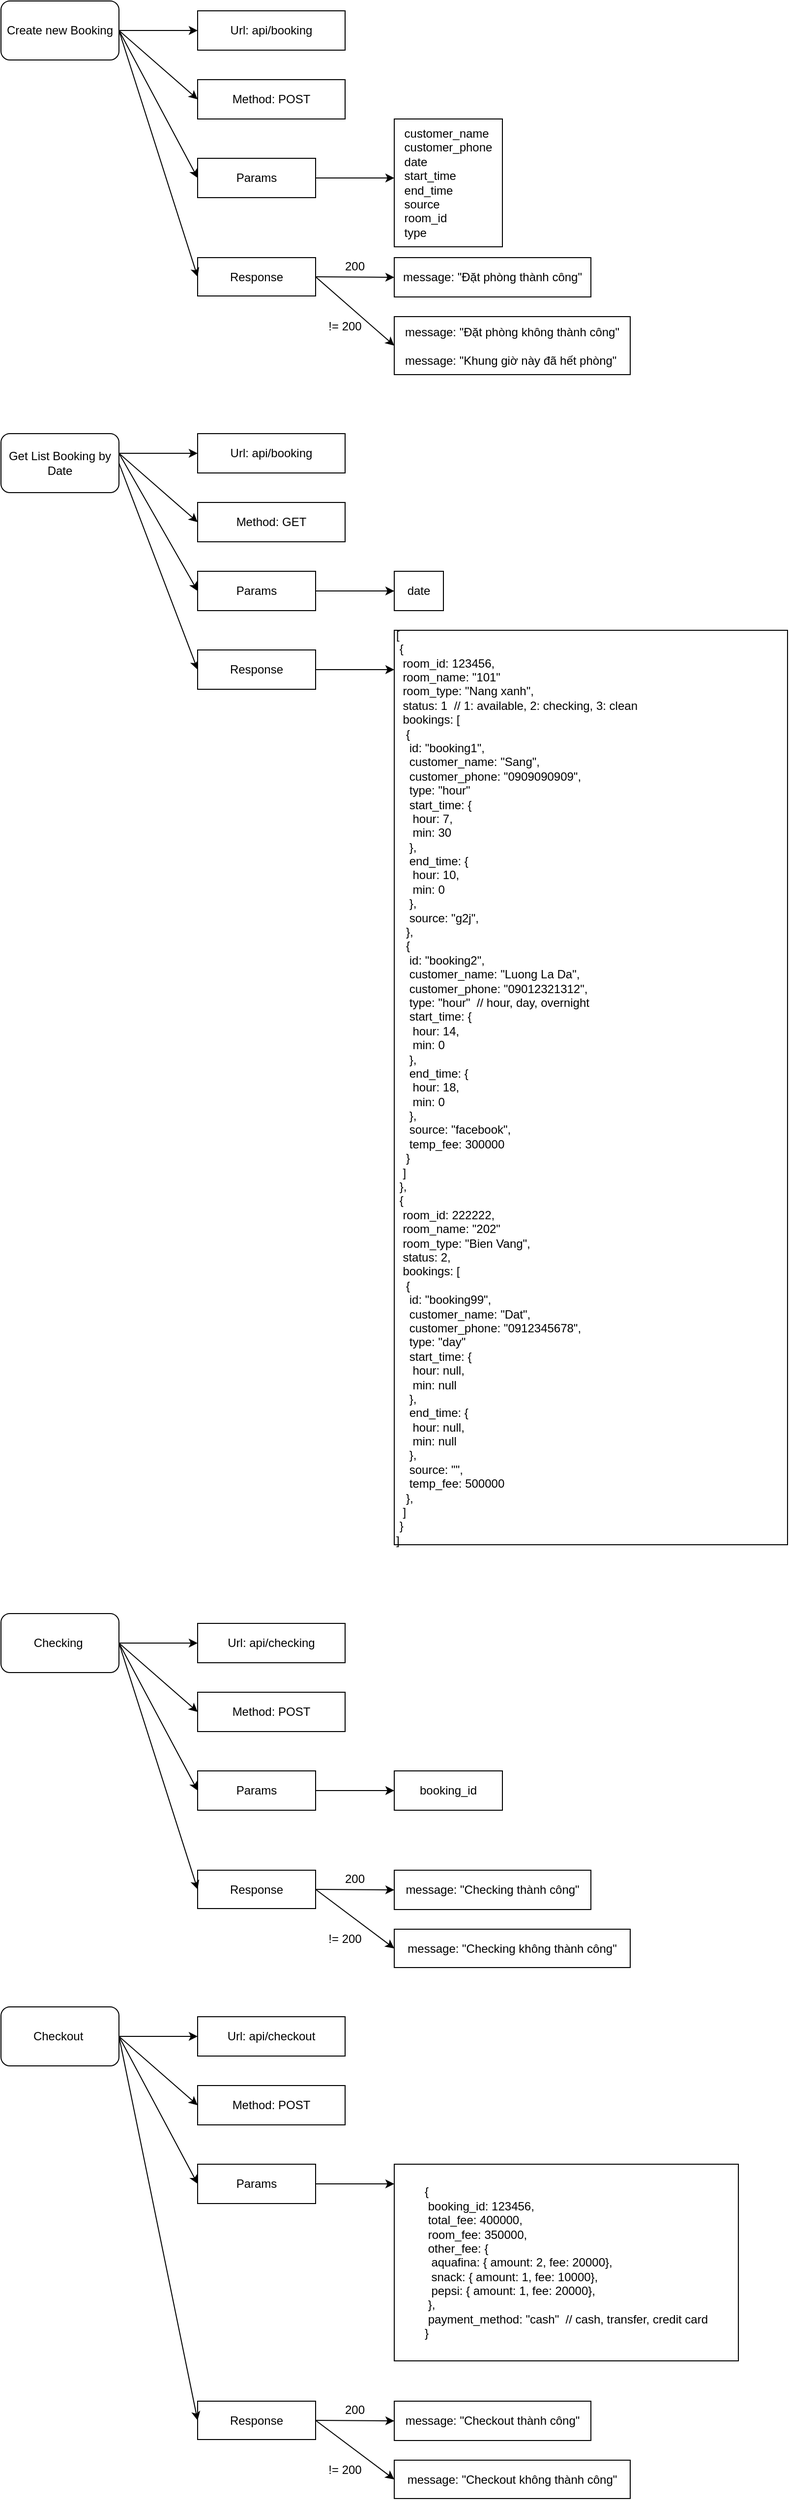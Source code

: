 <mxfile version="14.8.1" type="github">
  <diagram id="OeEtuY3XK8yWIjTcuCFp" name="Page-1">
    <mxGraphModel dx="1422" dy="762" grid="1" gridSize="10" guides="1" tooltips="1" connect="1" arrows="1" fold="1" page="1" pageScale="1" pageWidth="850" pageHeight="1100" math="0" shadow="0">
      <root>
        <mxCell id="0" />
        <mxCell id="1" parent="0" />
        <mxCell id="-FjoldNaI2Up81LqF_Sc-1" value="Create new Booking" style="rounded=1;whiteSpace=wrap;html=1;" vertex="1" parent="1">
          <mxGeometry x="40" y="40" width="120" height="60" as="geometry" />
        </mxCell>
        <mxCell id="-FjoldNaI2Up81LqF_Sc-4" value="&lt;div&gt;&lt;span&gt;Url: api/booking&lt;/span&gt;&lt;/div&gt;" style="rounded=0;whiteSpace=wrap;html=1;align=center;" vertex="1" parent="1">
          <mxGeometry x="240" y="50" width="150" height="40" as="geometry" />
        </mxCell>
        <mxCell id="-FjoldNaI2Up81LqF_Sc-5" value="&lt;div style=&quot;text-align: left&quot;&gt;&lt;span&gt;customer_name&lt;/span&gt;&lt;/div&gt;&lt;div style=&quot;text-align: left&quot;&gt;&lt;span&gt;customer_phone&lt;/span&gt;&lt;/div&gt;&lt;div style=&quot;text-align: left&quot;&gt;&lt;span&gt;date&lt;/span&gt;&lt;/div&gt;&lt;div style=&quot;text-align: left&quot;&gt;&lt;span&gt;start_time&lt;/span&gt;&lt;/div&gt;&lt;div style=&quot;text-align: left&quot;&gt;&lt;span&gt;end_time&lt;/span&gt;&lt;/div&gt;&lt;div style=&quot;text-align: left&quot;&gt;&lt;span&gt;source&lt;/span&gt;&lt;/div&gt;&lt;div style=&quot;text-align: left&quot;&gt;&lt;span&gt;room_id&lt;/span&gt;&lt;/div&gt;&lt;div style=&quot;text-align: left&quot;&gt;&lt;span&gt;type&lt;/span&gt;&lt;/div&gt;" style="rounded=0;whiteSpace=wrap;html=1;align=center;" vertex="1" parent="1">
          <mxGeometry x="440" y="160" width="110" height="130" as="geometry" />
        </mxCell>
        <mxCell id="-FjoldNaI2Up81LqF_Sc-8" value="" style="endArrow=classic;html=1;entryX=0;entryY=0.5;entryDx=0;entryDy=0;" edge="1" parent="1" target="-FjoldNaI2Up81LqF_Sc-4">
          <mxGeometry width="50" height="50" relative="1" as="geometry">
            <mxPoint x="160" y="70" as="sourcePoint" />
            <mxPoint x="210" y="20" as="targetPoint" />
          </mxGeometry>
        </mxCell>
        <mxCell id="-FjoldNaI2Up81LqF_Sc-9" value="" style="endArrow=classic;html=1;entryX=0;entryY=0.5;entryDx=0;entryDy=0;exitX=1;exitY=0.5;exitDx=0;exitDy=0;" edge="1" parent="1" source="-FjoldNaI2Up81LqF_Sc-1" target="-FjoldNaI2Up81LqF_Sc-10">
          <mxGeometry width="50" height="50" relative="1" as="geometry">
            <mxPoint x="160" y="189.5" as="sourcePoint" />
            <mxPoint x="240" y="189.5" as="targetPoint" />
          </mxGeometry>
        </mxCell>
        <mxCell id="-FjoldNaI2Up81LqF_Sc-10" value="Params" style="rounded=0;whiteSpace=wrap;html=1;" vertex="1" parent="1">
          <mxGeometry x="240" y="200" width="120" height="40" as="geometry" />
        </mxCell>
        <mxCell id="-FjoldNaI2Up81LqF_Sc-11" value="" style="endArrow=classic;html=1;exitX=1;exitY=0.5;exitDx=0;exitDy=0;" edge="1" source="-FjoldNaI2Up81LqF_Sc-10" parent="1">
          <mxGeometry width="50" height="50" relative="1" as="geometry">
            <mxPoint x="560" y="390" as="sourcePoint" />
            <mxPoint x="440" y="220" as="targetPoint" />
          </mxGeometry>
        </mxCell>
        <mxCell id="-FjoldNaI2Up81LqF_Sc-12" value="Response" style="rounded=0;whiteSpace=wrap;html=1;" vertex="1" parent="1">
          <mxGeometry x="240" y="301" width="120" height="39" as="geometry" />
        </mxCell>
        <mxCell id="-FjoldNaI2Up81LqF_Sc-13" value="" style="endArrow=classic;html=1;exitX=1;exitY=0.5;exitDx=0;exitDy=0;entryX=0;entryY=0.5;entryDx=0;entryDy=0;" edge="1" parent="1" source="-FjoldNaI2Up81LqF_Sc-12">
          <mxGeometry width="50" height="50" relative="1" as="geometry">
            <mxPoint x="560" y="481" as="sourcePoint" />
            <mxPoint x="440" y="321" as="targetPoint" />
          </mxGeometry>
        </mxCell>
        <mxCell id="-FjoldNaI2Up81LqF_Sc-14" value="&lt;div style=&quot;text-align: left&quot;&gt;&lt;span&gt;message: &quot;Đặt phòng thành công&quot;&lt;/span&gt;&lt;br&gt;&lt;/div&gt;" style="rounded=0;whiteSpace=wrap;html=1;align=center;" vertex="1" parent="1">
          <mxGeometry x="440" y="301" width="200" height="40" as="geometry" />
        </mxCell>
        <mxCell id="-FjoldNaI2Up81LqF_Sc-15" value="" style="endArrow=classic;html=1;exitX=1;exitY=0.5;exitDx=0;exitDy=0;entryX=0;entryY=0.5;entryDx=0;entryDy=0;" edge="1" parent="1" source="-FjoldNaI2Up81LqF_Sc-12" target="-FjoldNaI2Up81LqF_Sc-16">
          <mxGeometry width="50" height="50" relative="1" as="geometry">
            <mxPoint x="360" y="380.5" as="sourcePoint" />
            <mxPoint x="440" y="380.5" as="targetPoint" />
          </mxGeometry>
        </mxCell>
        <mxCell id="-FjoldNaI2Up81LqF_Sc-16" value="&lt;div style=&quot;text-align: left&quot;&gt;&lt;span&gt;message: &quot;Đặt phòng không thành công&quot;&lt;/span&gt;&lt;br&gt;&lt;/div&gt;&lt;div style=&quot;text-align: left&quot;&gt;&lt;span&gt;&lt;br&gt;&lt;/span&gt;&lt;/div&gt;&lt;div style=&quot;text-align: left&quot;&gt;message: &quot;Khung giờ này đã hết phòng&quot;&lt;span&gt;&lt;br&gt;&lt;/span&gt;&lt;/div&gt;" style="rounded=0;whiteSpace=wrap;html=1;align=center;" vertex="1" parent="1">
          <mxGeometry x="440" y="361" width="240" height="59" as="geometry" />
        </mxCell>
        <mxCell id="-FjoldNaI2Up81LqF_Sc-17" value="" style="endArrow=classic;html=1;entryX=0;entryY=0.5;entryDx=0;entryDy=0;" edge="1" parent="1" target="-FjoldNaI2Up81LqF_Sc-12">
          <mxGeometry width="50" height="50" relative="1" as="geometry">
            <mxPoint x="160" y="70" as="sourcePoint" />
            <mxPoint x="240" y="319.5" as="targetPoint" />
          </mxGeometry>
        </mxCell>
        <mxCell id="-FjoldNaI2Up81LqF_Sc-18" value="&lt;div&gt;&lt;span style=&quot;text-align: left&quot;&gt;Method: POST&lt;/span&gt;&lt;br&gt;&lt;/div&gt;" style="rounded=0;whiteSpace=wrap;html=1;align=center;" vertex="1" parent="1">
          <mxGeometry x="240" y="120" width="150" height="40" as="geometry" />
        </mxCell>
        <mxCell id="-FjoldNaI2Up81LqF_Sc-19" value="" style="endArrow=classic;html=1;entryX=0;entryY=0.5;entryDx=0;entryDy=0;exitX=1;exitY=0.5;exitDx=0;exitDy=0;" edge="1" parent="1" target="-FjoldNaI2Up81LqF_Sc-18" source="-FjoldNaI2Up81LqF_Sc-1">
          <mxGeometry width="50" height="50" relative="1" as="geometry">
            <mxPoint x="160" y="110" as="sourcePoint" />
            <mxPoint x="210" y="60" as="targetPoint" />
          </mxGeometry>
        </mxCell>
        <mxCell id="-FjoldNaI2Up81LqF_Sc-20" value="Get List Booking by Date" style="rounded=1;whiteSpace=wrap;html=1;" vertex="1" parent="1">
          <mxGeometry x="40" y="480" width="120" height="60" as="geometry" />
        </mxCell>
        <mxCell id="-FjoldNaI2Up81LqF_Sc-21" value="&lt;div&gt;&lt;span&gt;Url: api/booking&lt;/span&gt;&lt;/div&gt;" style="rounded=0;whiteSpace=wrap;html=1;align=center;" vertex="1" parent="1">
          <mxGeometry x="240" y="480" width="150" height="40" as="geometry" />
        </mxCell>
        <mxCell id="-FjoldNaI2Up81LqF_Sc-22" value="date" style="rounded=0;whiteSpace=wrap;html=1;align=center;" vertex="1" parent="1">
          <mxGeometry x="440" y="620" width="50" height="40" as="geometry" />
        </mxCell>
        <mxCell id="-FjoldNaI2Up81LqF_Sc-23" value="" style="endArrow=classic;html=1;entryX=0;entryY=0.5;entryDx=0;entryDy=0;" edge="1" parent="1" target="-FjoldNaI2Up81LqF_Sc-21">
          <mxGeometry width="50" height="50" relative="1" as="geometry">
            <mxPoint x="160" y="500" as="sourcePoint" />
            <mxPoint x="210" y="450" as="targetPoint" />
          </mxGeometry>
        </mxCell>
        <mxCell id="-FjoldNaI2Up81LqF_Sc-24" value="" style="endArrow=classic;html=1;entryX=0;entryY=0.5;entryDx=0;entryDy=0;exitX=1;exitY=0.5;exitDx=0;exitDy=0;" edge="1" parent="1" target="-FjoldNaI2Up81LqF_Sc-25">
          <mxGeometry width="50" height="50" relative="1" as="geometry">
            <mxPoint x="160" y="500" as="sourcePoint" />
            <mxPoint x="240" y="619.5" as="targetPoint" />
          </mxGeometry>
        </mxCell>
        <mxCell id="-FjoldNaI2Up81LqF_Sc-25" value="Params" style="rounded=0;whiteSpace=wrap;html=1;" vertex="1" parent="1">
          <mxGeometry x="240" y="620" width="120" height="40" as="geometry" />
        </mxCell>
        <mxCell id="-FjoldNaI2Up81LqF_Sc-26" value="" style="endArrow=classic;html=1;exitX=1;exitY=0.5;exitDx=0;exitDy=0;entryX=0;entryY=0.5;entryDx=0;entryDy=0;" edge="1" parent="1" source="-FjoldNaI2Up81LqF_Sc-25" target="-FjoldNaI2Up81LqF_Sc-22">
          <mxGeometry width="50" height="50" relative="1" as="geometry">
            <mxPoint x="560" y="820" as="sourcePoint" />
            <mxPoint x="440" y="660" as="targetPoint" />
          </mxGeometry>
        </mxCell>
        <mxCell id="-FjoldNaI2Up81LqF_Sc-27" value="&lt;div&gt;&lt;span style=&quot;text-align: left&quot;&gt;Method: GET&lt;/span&gt;&lt;/div&gt;" style="rounded=0;whiteSpace=wrap;html=1;align=center;" vertex="1" parent="1">
          <mxGeometry x="240" y="550" width="150" height="40" as="geometry" />
        </mxCell>
        <mxCell id="-FjoldNaI2Up81LqF_Sc-28" value="" style="endArrow=classic;html=1;entryX=0;entryY=0.5;entryDx=0;entryDy=0;exitX=1;exitY=0.5;exitDx=0;exitDy=0;" edge="1" parent="1" target="-FjoldNaI2Up81LqF_Sc-27">
          <mxGeometry width="50" height="50" relative="1" as="geometry">
            <mxPoint x="160" y="500" as="sourcePoint" />
            <mxPoint x="210" y="490" as="targetPoint" />
          </mxGeometry>
        </mxCell>
        <mxCell id="-FjoldNaI2Up81LqF_Sc-29" value="&lt;div&gt;[&lt;/div&gt;&lt;div&gt;&lt;span&gt;	&lt;/span&gt;&lt;span style=&quot;white-space: pre&quot;&gt;	&lt;/span&gt;{&lt;/div&gt;&lt;div&gt;&lt;span&gt;		&lt;/span&gt;&lt;span style=&quot;white-space: pre&quot;&gt;	&lt;/span&gt;&lt;span style=&quot;white-space: pre&quot;&gt;	&lt;/span&gt;room_id: 123456,&lt;/div&gt;&lt;div&gt;&lt;span&gt;		&lt;/span&gt;&lt;span style=&quot;white-space: pre&quot;&gt;	&lt;/span&gt;&lt;span style=&quot;white-space: pre&quot;&gt;	&lt;/span&gt;room_name: &quot;101&quot;&lt;/div&gt;&lt;div&gt;&lt;span&gt;		&lt;/span&gt;&lt;span style=&quot;white-space: pre&quot;&gt;	&lt;/span&gt;&lt;span style=&quot;white-space: pre&quot;&gt;	&lt;/span&gt;room_type: &quot;Nang xanh&quot;,&lt;/div&gt;&lt;div&gt;&lt;span style=&quot;white-space: pre&quot;&gt;	&lt;/span&gt;&lt;span style=&quot;white-space: pre&quot;&gt;	&lt;/span&gt;status: 1&amp;nbsp; // 1: available, 2: checking, 3: clean&lt;br&gt;&lt;/div&gt;&lt;div&gt;&lt;span&gt;		&lt;/span&gt;&lt;span style=&quot;white-space: pre&quot;&gt;	&lt;/span&gt;&lt;span style=&quot;white-space: pre&quot;&gt;	&lt;/span&gt;bookings: [&lt;/div&gt;&lt;div&gt;&lt;span&gt;			&lt;/span&gt;&lt;span style=&quot;white-space: pre&quot;&gt;	&lt;/span&gt;&lt;span style=&quot;white-space: pre&quot;&gt;	&lt;/span&gt;&lt;span style=&quot;white-space: pre&quot;&gt;	&lt;/span&gt;{&lt;/div&gt;&lt;div&gt;&lt;span&gt;&lt;span style=&quot;white-space: pre&quot;&gt;	&lt;/span&gt;&lt;span style=&quot;white-space: pre&quot;&gt;	&lt;/span&gt;&lt;span style=&quot;white-space: pre&quot;&gt;	&lt;/span&gt;&lt;span style=&quot;white-space: pre&quot;&gt;	&lt;/span&gt;id: &quot;booking1&quot;,&lt;/span&gt;&lt;/div&gt;&lt;div&gt;&lt;span&gt;&lt;span style=&quot;white-space: pre&quot;&gt;	&lt;/span&gt;&lt;span style=&quot;white-space: pre&quot;&gt;	&lt;/span&gt;&lt;span style=&quot;white-space: pre&quot;&gt;	&lt;/span&gt;&lt;span style=&quot;white-space: pre&quot;&gt;	&lt;/span&gt;customer_name: &quot;Sang&quot;,&lt;/span&gt;&lt;/div&gt;&lt;div&gt;&lt;span&gt;&lt;span style=&quot;white-space: pre&quot;&gt;	&lt;/span&gt;&lt;span style=&quot;white-space: pre&quot;&gt;	&lt;/span&gt;&lt;span style=&quot;white-space: pre&quot;&gt;	&lt;/span&gt;&lt;span style=&quot;white-space: pre&quot;&gt;	&lt;/span&gt;customer_phone: &quot;0909090909&quot;,&lt;/span&gt;&lt;/div&gt;&lt;div&gt;&lt;span&gt;&lt;span style=&quot;white-space: pre&quot;&gt;	&lt;/span&gt;&lt;span style=&quot;white-space: pre&quot;&gt;	&lt;/span&gt;&lt;span style=&quot;white-space: pre&quot;&gt;	&lt;/span&gt;&lt;span style=&quot;white-space: pre&quot;&gt;	&lt;/span&gt;type: &quot;hour&quot;&amp;nbsp;&lt;/span&gt;&lt;/div&gt;&lt;div&gt;&lt;span&gt;&lt;span style=&quot;white-space: pre&quot;&gt;	&lt;/span&gt;&lt;span style=&quot;white-space: pre&quot;&gt;	&lt;/span&gt;&lt;span style=&quot;white-space: pre&quot;&gt;	&lt;/span&gt;&lt;span style=&quot;white-space: pre&quot;&gt;	&lt;/span&gt;start_time: {&lt;/span&gt;&lt;/div&gt;&lt;div&gt;&lt;span&gt;&lt;span style=&quot;white-space: pre&quot;&gt;	&lt;/span&gt;&lt;span style=&quot;white-space: pre&quot;&gt;	&lt;/span&gt;&lt;span style=&quot;white-space: pre&quot;&gt;	&lt;/span&gt;&lt;span style=&quot;white-space: pre&quot;&gt;	&lt;/span&gt;&lt;span style=&quot;white-space: pre&quot;&gt;	&lt;/span&gt;hour: 7,&lt;/span&gt;&lt;/div&gt;&lt;div&gt;&lt;span&gt;					&lt;/span&gt;&lt;span style=&quot;white-space: pre&quot;&gt;	&lt;/span&gt;&lt;span style=&quot;white-space: pre&quot;&gt;	&lt;/span&gt;&lt;span style=&quot;white-space: pre&quot;&gt;	&lt;/span&gt;&lt;span style=&quot;white-space: pre&quot;&gt;	&lt;/span&gt;&lt;span style=&quot;white-space: pre&quot;&gt;	&lt;/span&gt;min: 30&lt;/div&gt;&lt;div&gt;&lt;span&gt;				&lt;/span&gt;&lt;span style=&quot;white-space: pre&quot;&gt;	&lt;/span&gt;&lt;span style=&quot;white-space: pre&quot;&gt;	&lt;/span&gt;&lt;span style=&quot;white-space: pre&quot;&gt;	&lt;/span&gt;&lt;span style=&quot;white-space: pre&quot;&gt;	&lt;/span&gt;},&lt;/div&gt;&lt;div&gt;&lt;span&gt;				&lt;/span&gt;&lt;span style=&quot;white-space: pre&quot;&gt;	&lt;/span&gt;&lt;span style=&quot;white-space: pre&quot;&gt;	&lt;/span&gt;&lt;span style=&quot;white-space: pre&quot;&gt;	&lt;/span&gt;&lt;span style=&quot;white-space: pre&quot;&gt;	&lt;/span&gt;end_time: {&lt;/div&gt;&lt;div&gt;&lt;span&gt;					&lt;/span&gt;&lt;span style=&quot;white-space: pre&quot;&gt;	&lt;/span&gt;&lt;span style=&quot;white-space: pre&quot;&gt;	&lt;/span&gt;&lt;span style=&quot;white-space: pre&quot;&gt;	&lt;/span&gt;&lt;span style=&quot;white-space: pre&quot;&gt;	&lt;/span&gt;&lt;span style=&quot;white-space: pre&quot;&gt;	&lt;/span&gt;hour: 10,&lt;/div&gt;&lt;div&gt;&lt;span&gt;					&lt;/span&gt;&lt;span style=&quot;white-space: pre&quot;&gt;	&lt;/span&gt;&lt;span style=&quot;white-space: pre&quot;&gt;	&lt;/span&gt;&lt;span style=&quot;white-space: pre&quot;&gt;	&lt;/span&gt;&lt;span style=&quot;white-space: pre&quot;&gt;	&lt;/span&gt;&lt;span style=&quot;white-space: pre&quot;&gt;	&lt;/span&gt;min: 0&lt;/div&gt;&lt;div&gt;&lt;span&gt;				&lt;/span&gt;&lt;span style=&quot;white-space: pre&quot;&gt;	&lt;/span&gt;&lt;span style=&quot;white-space: pre&quot;&gt;	&lt;/span&gt;&lt;span style=&quot;white-space: pre&quot;&gt;	&lt;/span&gt;&lt;span style=&quot;white-space: pre&quot;&gt;	&lt;/span&gt;},&lt;/div&gt;&lt;div&gt;&lt;span&gt;				&lt;/span&gt;&lt;span style=&quot;white-space: pre&quot;&gt;	&lt;/span&gt;&lt;span style=&quot;white-space: pre&quot;&gt;	&lt;/span&gt;&lt;span style=&quot;white-space: pre&quot;&gt;	&lt;/span&gt;&lt;span style=&quot;white-space: pre&quot;&gt;	&lt;/span&gt;source: &quot;g2j&quot;,&lt;/div&gt;&lt;div&gt;&lt;span&gt;			&lt;/span&gt;&lt;span style=&quot;white-space: pre&quot;&gt;	&lt;/span&gt;&lt;span style=&quot;white-space: pre&quot;&gt;	&lt;/span&gt;&lt;span style=&quot;white-space: pre&quot;&gt;	&lt;/span&gt;},&lt;/div&gt;&lt;div&gt;&lt;span&gt;			&lt;/span&gt;&lt;span style=&quot;white-space: pre&quot;&gt;	&lt;/span&gt;&lt;span style=&quot;white-space: pre&quot;&gt;	&lt;/span&gt;&lt;span style=&quot;white-space: pre&quot;&gt;	&lt;/span&gt;{&lt;/div&gt;&lt;div&gt;&lt;span&gt;				&lt;/span&gt;&lt;span style=&quot;white-space: pre&quot;&gt;	&lt;/span&gt;&lt;span style=&quot;white-space: pre&quot;&gt;	&lt;/span&gt;&lt;span style=&quot;white-space: pre&quot;&gt;	&lt;/span&gt;&lt;span style=&quot;white-space: pre&quot;&gt;	&lt;/span&gt;id: &quot;booking2&quot;,&lt;/div&gt;&lt;div&gt;&lt;span&gt;				&lt;/span&gt;&lt;span style=&quot;white-space: pre&quot;&gt;	&lt;/span&gt;&lt;span style=&quot;white-space: pre&quot;&gt;	&lt;/span&gt;&lt;span style=&quot;white-space: pre&quot;&gt;	&lt;/span&gt;&lt;span style=&quot;white-space: pre&quot;&gt;	&lt;/span&gt;customer_name: &quot;Luong La Da&quot;,&lt;/div&gt;&lt;div&gt;&lt;span&gt;				&lt;/span&gt;&lt;span style=&quot;white-space: pre&quot;&gt;	&lt;/span&gt;&lt;span style=&quot;white-space: pre&quot;&gt;	&lt;/span&gt;&lt;span style=&quot;white-space: pre&quot;&gt;	&lt;/span&gt;&lt;span style=&quot;white-space: pre&quot;&gt;	&lt;/span&gt;customer_phone: &quot;09012321312&quot;,&lt;/div&gt;&lt;div&gt;&lt;span&gt;				&lt;/span&gt;&lt;span style=&quot;white-space: pre&quot;&gt;	&lt;/span&gt;&lt;span style=&quot;white-space: pre&quot;&gt;	&lt;/span&gt;&lt;span style=&quot;white-space: pre&quot;&gt;	&lt;/span&gt;&lt;span style=&quot;white-space: pre&quot;&gt;	&lt;/span&gt;type: &quot;hour&quot;&amp;nbsp; // hour, day, overnight&lt;/div&gt;&lt;div&gt;&lt;span&gt;				&lt;/span&gt;&lt;span style=&quot;white-space: pre&quot;&gt;	&lt;/span&gt;&lt;span style=&quot;white-space: pre&quot;&gt;	&lt;/span&gt;&lt;span style=&quot;white-space: pre&quot;&gt;	&lt;/span&gt;&lt;span style=&quot;white-space: pre&quot;&gt;	&lt;/span&gt;start_time: {&lt;/div&gt;&lt;div&gt;&lt;span&gt;					&lt;/span&gt;&lt;span style=&quot;white-space: pre&quot;&gt;	&lt;/span&gt;&lt;span style=&quot;white-space: pre&quot;&gt;	&lt;/span&gt;&lt;span style=&quot;white-space: pre&quot;&gt;	&lt;/span&gt;&lt;span style=&quot;white-space: pre&quot;&gt;	&lt;/span&gt;&lt;span style=&quot;white-space: pre&quot;&gt;	&lt;/span&gt;hour: 14,&lt;/div&gt;&lt;div&gt;&lt;span&gt;					&lt;/span&gt;&lt;span style=&quot;white-space: pre&quot;&gt;	&lt;/span&gt;&lt;span style=&quot;white-space: pre&quot;&gt;	&lt;/span&gt;&lt;span style=&quot;white-space: pre&quot;&gt;	&lt;/span&gt;&lt;span style=&quot;white-space: pre&quot;&gt;	&lt;/span&gt;&lt;span style=&quot;white-space: pre&quot;&gt;	&lt;/span&gt;min: 0&lt;/div&gt;&lt;div&gt;&lt;span&gt;				&lt;/span&gt;&lt;span style=&quot;white-space: pre&quot;&gt;	&lt;/span&gt;&lt;span style=&quot;white-space: pre&quot;&gt;	&lt;/span&gt;&lt;span style=&quot;white-space: pre&quot;&gt;	&lt;span style=&quot;white-space: pre&quot;&gt;	&lt;/span&gt;&lt;/span&gt;},&lt;/div&gt;&lt;div&gt;&lt;span&gt;				&lt;/span&gt;&lt;span style=&quot;white-space: pre&quot;&gt;	&lt;/span&gt;&lt;span style=&quot;white-space: pre&quot;&gt;	&lt;/span&gt;&lt;span style=&quot;white-space: pre&quot;&gt;	&lt;/span&gt;&lt;span style=&quot;white-space: pre&quot;&gt;	&lt;/span&gt;end_time: {&lt;/div&gt;&lt;div&gt;&lt;span&gt;					&lt;/span&gt;&lt;span style=&quot;white-space: pre&quot;&gt;	&lt;/span&gt;&lt;span style=&quot;white-space: pre&quot;&gt;	&lt;/span&gt;&lt;span style=&quot;white-space: pre&quot;&gt;	&lt;/span&gt;&lt;span style=&quot;white-space: pre&quot;&gt;	&lt;/span&gt;&lt;span style=&quot;white-space: pre&quot;&gt;	&lt;/span&gt;hour: 18,&lt;/div&gt;&lt;div&gt;&lt;span&gt;					&lt;/span&gt;&lt;span style=&quot;white-space: pre&quot;&gt;	&lt;/span&gt;&lt;span style=&quot;white-space: pre&quot;&gt;	&lt;/span&gt;&lt;span style=&quot;white-space: pre&quot;&gt;	&lt;/span&gt;&lt;span style=&quot;white-space: pre&quot;&gt;	&lt;/span&gt;&lt;span style=&quot;white-space: pre&quot;&gt;	&lt;/span&gt;min: 0&lt;/div&gt;&lt;div&gt;&lt;span&gt;				&lt;/span&gt;&lt;span style=&quot;white-space: pre&quot;&gt;	&lt;/span&gt;&lt;span style=&quot;white-space: pre&quot;&gt;	&lt;/span&gt;&lt;span style=&quot;white-space: pre&quot;&gt;	&lt;/span&gt;&lt;span style=&quot;white-space: pre&quot;&gt;	&lt;/span&gt;},&lt;/div&gt;&lt;div&gt;&lt;span&gt;				&lt;/span&gt;&lt;span style=&quot;white-space: pre&quot;&gt;	&lt;/span&gt;&lt;span style=&quot;white-space: pre&quot;&gt;	&lt;/span&gt;&lt;span style=&quot;white-space: pre&quot;&gt;	&lt;/span&gt;&lt;span style=&quot;white-space: pre&quot;&gt;	&lt;/span&gt;source: &quot;facebook&quot;,&lt;/div&gt;&lt;div&gt;&lt;span style=&quot;white-space: pre&quot;&gt;	&lt;/span&gt;&lt;span style=&quot;white-space: pre&quot;&gt;	&lt;/span&gt;&lt;span style=&quot;white-space: pre&quot;&gt;	&lt;/span&gt;&lt;span style=&quot;white-space: pre&quot;&gt;	&lt;/span&gt;temp_fee: 300000&lt;br&gt;&lt;/div&gt;&lt;div&gt;&lt;span&gt;			&lt;/span&gt;&lt;span style=&quot;white-space: pre&quot;&gt;	&lt;/span&gt;&lt;span style=&quot;white-space: pre&quot;&gt;	&lt;/span&gt;&lt;span style=&quot;white-space: pre&quot;&gt;	&lt;/span&gt;}&lt;/div&gt;&lt;div&gt;&lt;span&gt;		&lt;/span&gt;&lt;span style=&quot;white-space: pre&quot;&gt;	&lt;/span&gt;&lt;span style=&quot;white-space: pre&quot;&gt;	&lt;/span&gt;]&lt;/div&gt;&lt;div&gt;&lt;span&gt;	&lt;/span&gt;&lt;span style=&quot;white-space: pre&quot;&gt;	&lt;/span&gt;},&lt;/div&gt;&lt;div&gt;&lt;span&gt;	&lt;/span&gt;&lt;span style=&quot;white-space: pre&quot;&gt;	&lt;/span&gt;{&lt;/div&gt;&lt;div&gt;&lt;span&gt;		&lt;/span&gt;&lt;span style=&quot;white-space: pre&quot;&gt;	&lt;/span&gt;&lt;span style=&quot;white-space: pre&quot;&gt;	&lt;/span&gt;room_id: 222222,&lt;/div&gt;&lt;div&gt;&lt;span&gt;		&lt;/span&gt;&lt;span style=&quot;white-space: pre&quot;&gt;	&lt;/span&gt;&lt;span style=&quot;white-space: pre&quot;&gt;	&lt;/span&gt;room_name: &quot;202&quot;&lt;/div&gt;&lt;div&gt;&lt;span&gt;		&lt;/span&gt;&lt;span style=&quot;white-space: pre&quot;&gt;	&lt;/span&gt;&lt;span style=&quot;white-space: pre&quot;&gt;	&lt;/span&gt;room_type: &quot;Bien Vang&quot;,&lt;/div&gt;&lt;div&gt;&lt;span style=&quot;white-space: pre&quot;&gt;	&lt;/span&gt;&lt;span style=&quot;white-space: pre&quot;&gt;	&lt;/span&gt;status: 2,&lt;br&gt;&lt;/div&gt;&lt;div&gt;&lt;span&gt;		&lt;/span&gt;&lt;span style=&quot;white-space: pre&quot;&gt;	&lt;/span&gt;&lt;span style=&quot;white-space: pre&quot;&gt;	&lt;/span&gt;bookings: [&lt;/div&gt;&lt;div&gt;&lt;span&gt;			&lt;/span&gt;&lt;span style=&quot;white-space: pre&quot;&gt;	&lt;/span&gt;&lt;span style=&quot;white-space: pre&quot;&gt;	&lt;/span&gt;&lt;span style=&quot;white-space: pre&quot;&gt;	&lt;/span&gt;{&lt;/div&gt;&lt;div&gt;&lt;span&gt;				&lt;/span&gt;&lt;span style=&quot;white-space: pre&quot;&gt;	&lt;/span&gt;&lt;span style=&quot;white-space: pre&quot;&gt;	&lt;/span&gt;&lt;span style=&quot;white-space: pre&quot;&gt;	&lt;/span&gt;&lt;span style=&quot;white-space: pre&quot;&gt;	&lt;/span&gt;id: &quot;booking99&quot;,&lt;/div&gt;&lt;div&gt;&lt;span&gt;				&lt;/span&gt;&lt;span style=&quot;white-space: pre&quot;&gt;	&lt;/span&gt;&lt;span style=&quot;white-space: pre&quot;&gt;	&lt;/span&gt;&lt;span style=&quot;white-space: pre&quot;&gt;	&lt;/span&gt;&lt;span style=&quot;white-space: pre&quot;&gt;	&lt;/span&gt;customer_name: &quot;Dat&quot;,&lt;/div&gt;&lt;div&gt;&lt;span&gt;				&lt;/span&gt;&lt;span style=&quot;white-space: pre&quot;&gt;	&lt;/span&gt;&lt;span style=&quot;white-space: pre&quot;&gt;	&lt;/span&gt;&lt;span style=&quot;white-space: pre&quot;&gt;	&lt;/span&gt;&lt;span style=&quot;white-space: pre&quot;&gt;	&lt;/span&gt;customer_phone: &quot;0912345678&quot;,&lt;/div&gt;&lt;div&gt;&lt;span&gt;				&lt;/span&gt;&lt;span style=&quot;white-space: pre&quot;&gt;	&lt;/span&gt;&lt;span style=&quot;white-space: pre&quot;&gt;	&lt;/span&gt;&lt;span style=&quot;white-space: pre&quot;&gt;	&lt;/span&gt;&lt;span style=&quot;white-space: pre&quot;&gt;	&lt;/span&gt;type: &quot;day&quot;&amp;nbsp;&lt;/div&gt;&lt;div&gt;&lt;span&gt;				&lt;/span&gt;&lt;span style=&quot;white-space: pre&quot;&gt;	&lt;/span&gt;&lt;span style=&quot;white-space: pre&quot;&gt;	&lt;/span&gt;&lt;span style=&quot;white-space: pre&quot;&gt;	&lt;/span&gt;&lt;span style=&quot;white-space: pre&quot;&gt;	&lt;/span&gt;start_time: {&lt;/div&gt;&lt;div&gt;&lt;span&gt;					&lt;/span&gt;&lt;span style=&quot;white-space: pre&quot;&gt;	&lt;/span&gt;&lt;span style=&quot;white-space: pre&quot;&gt;	&lt;/span&gt;&lt;span style=&quot;white-space: pre&quot;&gt;	&lt;/span&gt;&lt;span style=&quot;white-space: pre&quot;&gt;	&lt;/span&gt;&lt;span style=&quot;white-space: pre&quot;&gt;	&lt;/span&gt;hour: null,&lt;/div&gt;&lt;div&gt;&lt;span&gt;					&lt;/span&gt;&lt;span style=&quot;white-space: pre&quot;&gt;	&lt;/span&gt;&lt;span style=&quot;white-space: pre&quot;&gt;	&lt;/span&gt;&lt;span style=&quot;white-space: pre&quot;&gt;	&lt;/span&gt;&lt;span style=&quot;white-space: pre&quot;&gt;	&lt;/span&gt;&lt;span style=&quot;white-space: pre&quot;&gt;	&lt;/span&gt;min: null&lt;/div&gt;&lt;div&gt;&lt;span&gt;				&lt;/span&gt;&lt;span style=&quot;white-space: pre&quot;&gt;	&lt;/span&gt;&lt;span style=&quot;white-space: pre&quot;&gt;	&lt;/span&gt;&lt;span style=&quot;white-space: pre&quot;&gt;	&lt;/span&gt;&lt;span style=&quot;white-space: pre&quot;&gt;	&lt;/span&gt;},&lt;/div&gt;&lt;div&gt;&lt;span&gt;				&lt;/span&gt;&lt;span style=&quot;white-space: pre&quot;&gt;	&lt;/span&gt;&lt;span style=&quot;white-space: pre&quot;&gt;	&lt;/span&gt;&lt;span style=&quot;white-space: pre&quot;&gt;	&lt;/span&gt;&lt;span style=&quot;white-space: pre&quot;&gt;	&lt;/span&gt;end_time: {&lt;/div&gt;&lt;div&gt;&lt;span&gt;					&lt;/span&gt;&lt;span style=&quot;white-space: pre&quot;&gt;	&lt;/span&gt;&lt;span style=&quot;white-space: pre&quot;&gt;	&lt;/span&gt;&lt;span style=&quot;white-space: pre&quot;&gt;	&lt;/span&gt;&lt;span style=&quot;white-space: pre&quot;&gt;	&lt;/span&gt;&lt;span style=&quot;white-space: pre&quot;&gt;	&lt;/span&gt;hour: null,&lt;/div&gt;&lt;div&gt;&lt;span&gt;					&lt;/span&gt;&lt;span style=&quot;white-space: pre&quot;&gt;	&lt;/span&gt;&lt;span style=&quot;white-space: pre&quot;&gt;	&lt;/span&gt;&lt;span style=&quot;white-space: pre&quot;&gt;	&lt;/span&gt;&lt;span style=&quot;white-space: pre&quot;&gt;	&lt;/span&gt;&lt;span style=&quot;white-space: pre&quot;&gt;	&lt;/span&gt;min: null&lt;/div&gt;&lt;div&gt;&lt;span&gt;				&lt;/span&gt;&lt;span style=&quot;white-space: pre&quot;&gt;	&lt;/span&gt;&lt;span style=&quot;white-space: pre&quot;&gt;	&lt;/span&gt;&lt;span style=&quot;white-space: pre&quot;&gt;	&lt;/span&gt;&lt;span style=&quot;white-space: pre&quot;&gt;	&lt;/span&gt;},&lt;/div&gt;&lt;div&gt;&lt;span&gt;				&lt;/span&gt;&lt;span style=&quot;white-space: pre&quot;&gt;	&lt;/span&gt;&lt;span style=&quot;white-space: pre&quot;&gt;	&lt;/span&gt;&lt;span style=&quot;white-space: pre&quot;&gt;	&lt;/span&gt;&lt;span style=&quot;white-space: pre&quot;&gt;	&lt;/span&gt;source: &quot;&quot;,&lt;/div&gt;&lt;div&gt;&lt;span style=&quot;white-space: pre&quot;&gt;	&lt;/span&gt;&lt;span style=&quot;white-space: pre&quot;&gt;	&lt;/span&gt;&lt;span style=&quot;white-space: pre&quot;&gt;	&lt;/span&gt;&lt;span style=&quot;white-space: pre&quot;&gt;	&lt;/span&gt;temp_fee: 500000&lt;br&gt;&lt;/div&gt;&lt;div&gt;&lt;span&gt;			&lt;/span&gt;&lt;span style=&quot;white-space: pre&quot;&gt;	&lt;/span&gt;&lt;span style=&quot;white-space: pre&quot;&gt;	&lt;/span&gt;&lt;span style=&quot;white-space: pre&quot;&gt;	&lt;/span&gt;},&lt;/div&gt;&lt;div&gt;&lt;span&gt;			&lt;/span&gt;&lt;/div&gt;&lt;div&gt;&lt;span&gt;		&lt;/span&gt;&lt;span style=&quot;white-space: pre&quot;&gt;	&lt;/span&gt;&lt;span style=&quot;white-space: pre&quot;&gt;	&lt;/span&gt;]&lt;/div&gt;&lt;div&gt;&lt;span&gt;	&lt;/span&gt;&lt;span style=&quot;white-space: pre&quot;&gt;	&lt;/span&gt;}&lt;/div&gt;&lt;div&gt;]&lt;/div&gt;" style="rounded=0;whiteSpace=wrap;html=1;align=left;" vertex="1" parent="1">
          <mxGeometry x="440" y="680" width="400" height="930" as="geometry" />
        </mxCell>
        <mxCell id="-FjoldNaI2Up81LqF_Sc-30" value="" style="endArrow=classic;html=1;entryX=0;entryY=0.5;entryDx=0;entryDy=0;exitX=1;exitY=0.5;exitDx=0;exitDy=0;" edge="1" parent="1" target="-FjoldNaI2Up81LqF_Sc-31" source="-FjoldNaI2Up81LqF_Sc-20">
          <mxGeometry width="50" height="50" relative="1" as="geometry">
            <mxPoint x="160" y="560" as="sourcePoint" />
            <mxPoint x="240" y="679.5" as="targetPoint" />
          </mxGeometry>
        </mxCell>
        <mxCell id="-FjoldNaI2Up81LqF_Sc-31" value="Response" style="rounded=0;whiteSpace=wrap;html=1;" vertex="1" parent="1">
          <mxGeometry x="240" y="700" width="120" height="40" as="geometry" />
        </mxCell>
        <mxCell id="-FjoldNaI2Up81LqF_Sc-32" value="" style="endArrow=classic;html=1;exitX=1;exitY=0.5;exitDx=0;exitDy=0;entryX=0;entryY=0.5;entryDx=0;entryDy=0;" edge="1" parent="1" source="-FjoldNaI2Up81LqF_Sc-31">
          <mxGeometry width="50" height="50" relative="1" as="geometry">
            <mxPoint x="560" y="880" as="sourcePoint" />
            <mxPoint x="440" y="720" as="targetPoint" />
          </mxGeometry>
        </mxCell>
        <mxCell id="-FjoldNaI2Up81LqF_Sc-34" value="200" style="text;html=1;strokeColor=none;fillColor=none;align=center;verticalAlign=middle;whiteSpace=wrap;rounded=0;" vertex="1" parent="1">
          <mxGeometry x="380" y="300" width="40" height="20" as="geometry" />
        </mxCell>
        <mxCell id="-FjoldNaI2Up81LqF_Sc-35" value="!= 200" style="text;html=1;strokeColor=none;fillColor=none;align=center;verticalAlign=middle;whiteSpace=wrap;rounded=0;" vertex="1" parent="1">
          <mxGeometry x="370" y="361" width="40" height="20" as="geometry" />
        </mxCell>
        <mxCell id="-FjoldNaI2Up81LqF_Sc-40" value="Checking&lt;span style=&quot;white-space: pre&quot;&gt;	&lt;/span&gt;" style="rounded=1;whiteSpace=wrap;html=1;" vertex="1" parent="1">
          <mxGeometry x="40" y="1680" width="120" height="60" as="geometry" />
        </mxCell>
        <mxCell id="-FjoldNaI2Up81LqF_Sc-41" value="&lt;div&gt;&lt;span&gt;Url: api/checking&lt;/span&gt;&lt;/div&gt;" style="rounded=0;whiteSpace=wrap;html=1;align=center;" vertex="1" parent="1">
          <mxGeometry x="240" y="1690" width="150" height="40" as="geometry" />
        </mxCell>
        <mxCell id="-FjoldNaI2Up81LqF_Sc-42" value="&lt;div style=&quot;text-align: left&quot;&gt;booking_id&lt;/div&gt;" style="rounded=0;whiteSpace=wrap;html=1;align=center;" vertex="1" parent="1">
          <mxGeometry x="440" y="1840" width="110" height="40" as="geometry" />
        </mxCell>
        <mxCell id="-FjoldNaI2Up81LqF_Sc-43" value="" style="endArrow=classic;html=1;entryX=0;entryY=0.5;entryDx=0;entryDy=0;" edge="1" parent="1" target="-FjoldNaI2Up81LqF_Sc-41">
          <mxGeometry width="50" height="50" relative="1" as="geometry">
            <mxPoint x="160" y="1710" as="sourcePoint" />
            <mxPoint x="210" y="1660" as="targetPoint" />
          </mxGeometry>
        </mxCell>
        <mxCell id="-FjoldNaI2Up81LqF_Sc-44" value="" style="endArrow=classic;html=1;entryX=0;entryY=0.5;entryDx=0;entryDy=0;exitX=1;exitY=0.5;exitDx=0;exitDy=0;" edge="1" parent="1" source="-FjoldNaI2Up81LqF_Sc-40" target="-FjoldNaI2Up81LqF_Sc-45">
          <mxGeometry width="50" height="50" relative="1" as="geometry">
            <mxPoint x="160" y="1829.5" as="sourcePoint" />
            <mxPoint x="240" y="1829.5" as="targetPoint" />
          </mxGeometry>
        </mxCell>
        <mxCell id="-FjoldNaI2Up81LqF_Sc-45" value="Params" style="rounded=0;whiteSpace=wrap;html=1;" vertex="1" parent="1">
          <mxGeometry x="240" y="1840" width="120" height="40" as="geometry" />
        </mxCell>
        <mxCell id="-FjoldNaI2Up81LqF_Sc-46" value="" style="endArrow=classic;html=1;exitX=1;exitY=0.5;exitDx=0;exitDy=0;" edge="1" parent="1" source="-FjoldNaI2Up81LqF_Sc-45">
          <mxGeometry width="50" height="50" relative="1" as="geometry">
            <mxPoint x="560" y="2030" as="sourcePoint" />
            <mxPoint x="440" y="1860" as="targetPoint" />
          </mxGeometry>
        </mxCell>
        <mxCell id="-FjoldNaI2Up81LqF_Sc-47" value="Response" style="rounded=0;whiteSpace=wrap;html=1;" vertex="1" parent="1">
          <mxGeometry x="240" y="1941" width="120" height="39" as="geometry" />
        </mxCell>
        <mxCell id="-FjoldNaI2Up81LqF_Sc-48" value="" style="endArrow=classic;html=1;exitX=1;exitY=0.5;exitDx=0;exitDy=0;entryX=0;entryY=0.5;entryDx=0;entryDy=0;" edge="1" parent="1" source="-FjoldNaI2Up81LqF_Sc-47">
          <mxGeometry width="50" height="50" relative="1" as="geometry">
            <mxPoint x="560" y="2121" as="sourcePoint" />
            <mxPoint x="440" y="1961" as="targetPoint" />
          </mxGeometry>
        </mxCell>
        <mxCell id="-FjoldNaI2Up81LqF_Sc-49" value="&lt;div style=&quot;text-align: left&quot;&gt;&lt;span&gt;message: &quot;Checking thành công&quot;&lt;/span&gt;&lt;br&gt;&lt;/div&gt;" style="rounded=0;whiteSpace=wrap;html=1;align=center;" vertex="1" parent="1">
          <mxGeometry x="440" y="1941" width="200" height="40" as="geometry" />
        </mxCell>
        <mxCell id="-FjoldNaI2Up81LqF_Sc-50" value="" style="endArrow=classic;html=1;exitX=1;exitY=0.5;exitDx=0;exitDy=0;entryX=0;entryY=0.5;entryDx=0;entryDy=0;" edge="1" parent="1" source="-FjoldNaI2Up81LqF_Sc-47" target="-FjoldNaI2Up81LqF_Sc-51">
          <mxGeometry width="50" height="50" relative="1" as="geometry">
            <mxPoint x="360" y="2020.5" as="sourcePoint" />
            <mxPoint x="440" y="2020.5" as="targetPoint" />
          </mxGeometry>
        </mxCell>
        <mxCell id="-FjoldNaI2Up81LqF_Sc-51" value="&lt;div style=&quot;text-align: left&quot;&gt;&lt;span&gt;message: &quot;Checking không thành công&quot;&lt;/span&gt;&lt;/div&gt;" style="rounded=0;whiteSpace=wrap;html=1;align=center;" vertex="1" parent="1">
          <mxGeometry x="440" y="2001" width="240" height="39" as="geometry" />
        </mxCell>
        <mxCell id="-FjoldNaI2Up81LqF_Sc-52" value="" style="endArrow=classic;html=1;entryX=0;entryY=0.5;entryDx=0;entryDy=0;" edge="1" parent="1" target="-FjoldNaI2Up81LqF_Sc-47">
          <mxGeometry width="50" height="50" relative="1" as="geometry">
            <mxPoint x="160" y="1710" as="sourcePoint" />
            <mxPoint x="240" y="1959.5" as="targetPoint" />
          </mxGeometry>
        </mxCell>
        <mxCell id="-FjoldNaI2Up81LqF_Sc-53" value="&lt;div&gt;&lt;span style=&quot;text-align: left&quot;&gt;Method: POST&lt;/span&gt;&lt;br&gt;&lt;/div&gt;" style="rounded=0;whiteSpace=wrap;html=1;align=center;" vertex="1" parent="1">
          <mxGeometry x="240" y="1760" width="150" height="40" as="geometry" />
        </mxCell>
        <mxCell id="-FjoldNaI2Up81LqF_Sc-54" value="" style="endArrow=classic;html=1;entryX=0;entryY=0.5;entryDx=0;entryDy=0;exitX=1;exitY=0.5;exitDx=0;exitDy=0;" edge="1" parent="1" source="-FjoldNaI2Up81LqF_Sc-40" target="-FjoldNaI2Up81LqF_Sc-53">
          <mxGeometry width="50" height="50" relative="1" as="geometry">
            <mxPoint x="160" y="1750" as="sourcePoint" />
            <mxPoint x="210" y="1700" as="targetPoint" />
          </mxGeometry>
        </mxCell>
        <mxCell id="-FjoldNaI2Up81LqF_Sc-55" value="200" style="text;html=1;strokeColor=none;fillColor=none;align=center;verticalAlign=middle;whiteSpace=wrap;rounded=0;" vertex="1" parent="1">
          <mxGeometry x="380" y="1940" width="40" height="20" as="geometry" />
        </mxCell>
        <mxCell id="-FjoldNaI2Up81LqF_Sc-56" value="!= 200" style="text;html=1;strokeColor=none;fillColor=none;align=center;verticalAlign=middle;whiteSpace=wrap;rounded=0;" vertex="1" parent="1">
          <mxGeometry x="370" y="2001" width="40" height="20" as="geometry" />
        </mxCell>
        <mxCell id="-FjoldNaI2Up81LqF_Sc-57" value="Checkout&lt;span style=&quot;white-space: pre&quot;&gt;	&lt;/span&gt;" style="rounded=1;whiteSpace=wrap;html=1;" vertex="1" parent="1">
          <mxGeometry x="40" y="2080" width="120" height="60" as="geometry" />
        </mxCell>
        <mxCell id="-FjoldNaI2Up81LqF_Sc-58" value="&lt;div&gt;&lt;span&gt;Url: api/checkout&lt;/span&gt;&lt;/div&gt;" style="rounded=0;whiteSpace=wrap;html=1;align=center;" vertex="1" parent="1">
          <mxGeometry x="240" y="2090" width="150" height="40" as="geometry" />
        </mxCell>
        <mxCell id="-FjoldNaI2Up81LqF_Sc-59" value="&lt;div style=&quot;text-align: left&quot;&gt;&lt;div&gt;{&lt;/div&gt;&lt;div&gt;&lt;span&gt;	&lt;/span&gt;&lt;span style=&quot;white-space: pre&quot;&gt;	&lt;/span&gt;booking_id: 123456,&lt;/div&gt;&lt;div&gt;&lt;span&gt;	&lt;/span&gt;&lt;span style=&quot;white-space: pre&quot;&gt;	&lt;/span&gt;total_fee: 400000,&lt;/div&gt;&lt;div&gt;&lt;span&gt;	&lt;/span&gt;&lt;span style=&quot;white-space: pre&quot;&gt;	&lt;/span&gt;room_fee: 350000,&lt;/div&gt;&lt;div&gt;&lt;span&gt;	&lt;/span&gt;&lt;span style=&quot;white-space: pre&quot;&gt;	&lt;/span&gt;other_fee: {&lt;/div&gt;&lt;div&gt;&lt;span&gt;		&lt;/span&gt;&lt;span style=&quot;white-space: pre&quot;&gt;	&lt;/span&gt;&lt;span style=&quot;white-space: pre&quot;&gt;	&lt;/span&gt;aquafina: { amount: 2, fee: 20000},&lt;/div&gt;&lt;div&gt;&lt;span&gt;		&lt;/span&gt;&lt;span style=&quot;white-space: pre&quot;&gt;	&lt;/span&gt;&lt;span style=&quot;white-space: pre&quot;&gt;	&lt;/span&gt;snack: { amount: 1, fee: 10000},&lt;/div&gt;&lt;div&gt;&lt;span&gt;		&lt;/span&gt;&lt;span style=&quot;white-space: pre&quot;&gt;	&lt;/span&gt;&lt;span style=&quot;white-space: pre&quot;&gt;	&lt;/span&gt;pepsi: { amount: 1, fee: 20000},&lt;/div&gt;&lt;div&gt;&lt;span&gt;	&lt;/span&gt;&lt;span style=&quot;white-space: pre&quot;&gt;	&lt;/span&gt;},&lt;/div&gt;&lt;div&gt;&lt;span&gt;	&lt;/span&gt;&lt;span style=&quot;white-space: pre&quot;&gt;	&lt;/span&gt;payment_method: &quot;cash&quot;&amp;nbsp; // cash, transfer, credit card&lt;/div&gt;&lt;div&gt;}&lt;/div&gt;&lt;/div&gt;" style="rounded=0;whiteSpace=wrap;html=1;align=center;" vertex="1" parent="1">
          <mxGeometry x="440" y="2240" width="350" height="200" as="geometry" />
        </mxCell>
        <mxCell id="-FjoldNaI2Up81LqF_Sc-60" value="" style="endArrow=classic;html=1;entryX=0;entryY=0.5;entryDx=0;entryDy=0;" edge="1" parent="1" target="-FjoldNaI2Up81LqF_Sc-58">
          <mxGeometry width="50" height="50" relative="1" as="geometry">
            <mxPoint x="160" y="2110" as="sourcePoint" />
            <mxPoint x="210" y="2060" as="targetPoint" />
          </mxGeometry>
        </mxCell>
        <mxCell id="-FjoldNaI2Up81LqF_Sc-61" value="" style="endArrow=classic;html=1;entryX=0;entryY=0.5;entryDx=0;entryDy=0;exitX=1;exitY=0.5;exitDx=0;exitDy=0;" edge="1" parent="1" source="-FjoldNaI2Up81LqF_Sc-57" target="-FjoldNaI2Up81LqF_Sc-62">
          <mxGeometry width="50" height="50" relative="1" as="geometry">
            <mxPoint x="160" y="2229.5" as="sourcePoint" />
            <mxPoint x="240" y="2229.5" as="targetPoint" />
          </mxGeometry>
        </mxCell>
        <mxCell id="-FjoldNaI2Up81LqF_Sc-62" value="Params" style="rounded=0;whiteSpace=wrap;html=1;" vertex="1" parent="1">
          <mxGeometry x="240" y="2240" width="120" height="40" as="geometry" />
        </mxCell>
        <mxCell id="-FjoldNaI2Up81LqF_Sc-63" value="" style="endArrow=classic;html=1;exitX=1;exitY=0.5;exitDx=0;exitDy=0;" edge="1" parent="1" source="-FjoldNaI2Up81LqF_Sc-62">
          <mxGeometry width="50" height="50" relative="1" as="geometry">
            <mxPoint x="560" y="2430" as="sourcePoint" />
            <mxPoint x="440" y="2260" as="targetPoint" />
          </mxGeometry>
        </mxCell>
        <mxCell id="-FjoldNaI2Up81LqF_Sc-64" value="Response" style="rounded=0;whiteSpace=wrap;html=1;" vertex="1" parent="1">
          <mxGeometry x="240" y="2481" width="120" height="39" as="geometry" />
        </mxCell>
        <mxCell id="-FjoldNaI2Up81LqF_Sc-65" value="" style="endArrow=classic;html=1;exitX=1;exitY=0.5;exitDx=0;exitDy=0;entryX=0;entryY=0.5;entryDx=0;entryDy=0;" edge="1" parent="1" source="-FjoldNaI2Up81LqF_Sc-64">
          <mxGeometry width="50" height="50" relative="1" as="geometry">
            <mxPoint x="560" y="2661" as="sourcePoint" />
            <mxPoint x="440" y="2501" as="targetPoint" />
          </mxGeometry>
        </mxCell>
        <mxCell id="-FjoldNaI2Up81LqF_Sc-66" value="&lt;div style=&quot;text-align: left&quot;&gt;&lt;span&gt;message: &quot;Checkout thành công&quot;&lt;/span&gt;&lt;br&gt;&lt;/div&gt;" style="rounded=0;whiteSpace=wrap;html=1;align=center;" vertex="1" parent="1">
          <mxGeometry x="440" y="2481" width="200" height="40" as="geometry" />
        </mxCell>
        <mxCell id="-FjoldNaI2Up81LqF_Sc-67" value="" style="endArrow=classic;html=1;exitX=1;exitY=0.5;exitDx=0;exitDy=0;entryX=0;entryY=0.5;entryDx=0;entryDy=0;" edge="1" parent="1" source="-FjoldNaI2Up81LqF_Sc-64" target="-FjoldNaI2Up81LqF_Sc-68">
          <mxGeometry width="50" height="50" relative="1" as="geometry">
            <mxPoint x="360" y="2560.5" as="sourcePoint" />
            <mxPoint x="440" y="2560.5" as="targetPoint" />
          </mxGeometry>
        </mxCell>
        <mxCell id="-FjoldNaI2Up81LqF_Sc-68" value="&lt;div style=&quot;text-align: left&quot;&gt;&lt;span&gt;message: &quot;Checkout không thành công&quot;&lt;/span&gt;&lt;/div&gt;" style="rounded=0;whiteSpace=wrap;html=1;align=center;" vertex="1" parent="1">
          <mxGeometry x="440" y="2541" width="240" height="39" as="geometry" />
        </mxCell>
        <mxCell id="-FjoldNaI2Up81LqF_Sc-69" value="" style="endArrow=classic;html=1;entryX=0;entryY=0.5;entryDx=0;entryDy=0;" edge="1" parent="1" target="-FjoldNaI2Up81LqF_Sc-64">
          <mxGeometry width="50" height="50" relative="1" as="geometry">
            <mxPoint x="160" y="2110" as="sourcePoint" />
            <mxPoint x="240" y="2359.5" as="targetPoint" />
          </mxGeometry>
        </mxCell>
        <mxCell id="-FjoldNaI2Up81LqF_Sc-70" value="&lt;div&gt;&lt;span style=&quot;text-align: left&quot;&gt;Method: POST&lt;/span&gt;&lt;br&gt;&lt;/div&gt;" style="rounded=0;whiteSpace=wrap;html=1;align=center;" vertex="1" parent="1">
          <mxGeometry x="240" y="2160" width="150" height="40" as="geometry" />
        </mxCell>
        <mxCell id="-FjoldNaI2Up81LqF_Sc-71" value="" style="endArrow=classic;html=1;entryX=0;entryY=0.5;entryDx=0;entryDy=0;exitX=1;exitY=0.5;exitDx=0;exitDy=0;" edge="1" parent="1" source="-FjoldNaI2Up81LqF_Sc-57" target="-FjoldNaI2Up81LqF_Sc-70">
          <mxGeometry width="50" height="50" relative="1" as="geometry">
            <mxPoint x="160" y="2150" as="sourcePoint" />
            <mxPoint x="210" y="2100" as="targetPoint" />
          </mxGeometry>
        </mxCell>
        <mxCell id="-FjoldNaI2Up81LqF_Sc-72" value="200" style="text;html=1;strokeColor=none;fillColor=none;align=center;verticalAlign=middle;whiteSpace=wrap;rounded=0;" vertex="1" parent="1">
          <mxGeometry x="380" y="2480" width="40" height="20" as="geometry" />
        </mxCell>
        <mxCell id="-FjoldNaI2Up81LqF_Sc-73" value="!= 200" style="text;html=1;strokeColor=none;fillColor=none;align=center;verticalAlign=middle;whiteSpace=wrap;rounded=0;" vertex="1" parent="1">
          <mxGeometry x="370" y="2541" width="40" height="20" as="geometry" />
        </mxCell>
      </root>
    </mxGraphModel>
  </diagram>
</mxfile>
